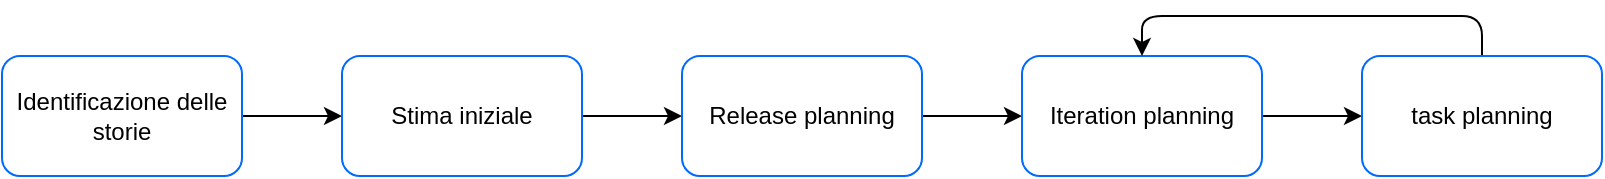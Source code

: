 <mxfile version="24.8.3">
  <diagram name="Pagina-1" id="unB9tMg7LoXDffmjVxSp">
    <mxGraphModel dx="592" dy="310" grid="1" gridSize="10" guides="1" tooltips="1" connect="1" arrows="1" fold="1" page="1" pageScale="1" pageWidth="827" pageHeight="1169" math="0" shadow="0">
      <root>
        <mxCell id="0" />
        <mxCell id="1" parent="0" />
        <mxCell id="3Agh389V7zgmcIc8nLXt-6" style="edgeStyle=orthogonalEdgeStyle;rounded=0;orthogonalLoop=1;jettySize=auto;html=1;" edge="1" parent="1" source="3Agh389V7zgmcIc8nLXt-1" target="3Agh389V7zgmcIc8nLXt-2">
          <mxGeometry relative="1" as="geometry" />
        </mxCell>
        <mxCell id="3Agh389V7zgmcIc8nLXt-1" value="Identificazione delle storie" style="rounded=1;whiteSpace=wrap;html=1;fillColor=none;strokeColor=#006aff;fillStyle=auto;" vertex="1" parent="1">
          <mxGeometry x="50" y="220" width="120" height="60" as="geometry" />
        </mxCell>
        <mxCell id="3Agh389V7zgmcIc8nLXt-7" style="edgeStyle=orthogonalEdgeStyle;rounded=0;orthogonalLoop=1;jettySize=auto;html=1;entryX=0;entryY=0.5;entryDx=0;entryDy=0;" edge="1" parent="1" source="3Agh389V7zgmcIc8nLXt-2" target="3Agh389V7zgmcIc8nLXt-3">
          <mxGeometry relative="1" as="geometry" />
        </mxCell>
        <mxCell id="3Agh389V7zgmcIc8nLXt-2" value="Stima iniziale" style="rounded=1;whiteSpace=wrap;html=1;fillColor=none;strokeColor=#006aff;fillStyle=auto;" vertex="1" parent="1">
          <mxGeometry x="220" y="220" width="120" height="60" as="geometry" />
        </mxCell>
        <mxCell id="3Agh389V7zgmcIc8nLXt-8" style="edgeStyle=orthogonalEdgeStyle;rounded=0;orthogonalLoop=1;jettySize=auto;html=1;" edge="1" parent="1" source="3Agh389V7zgmcIc8nLXt-3" target="3Agh389V7zgmcIc8nLXt-4">
          <mxGeometry relative="1" as="geometry" />
        </mxCell>
        <mxCell id="3Agh389V7zgmcIc8nLXt-3" value="Release planning" style="rounded=1;whiteSpace=wrap;html=1;fillColor=none;strokeColor=#006aff;fillStyle=auto;" vertex="1" parent="1">
          <mxGeometry x="390" y="220" width="120" height="60" as="geometry" />
        </mxCell>
        <mxCell id="3Agh389V7zgmcIc8nLXt-9" style="edgeStyle=orthogonalEdgeStyle;rounded=0;orthogonalLoop=1;jettySize=auto;html=1;entryX=0;entryY=0.5;entryDx=0;entryDy=0;" edge="1" parent="1" source="3Agh389V7zgmcIc8nLXt-4" target="3Agh389V7zgmcIc8nLXt-5">
          <mxGeometry relative="1" as="geometry" />
        </mxCell>
        <mxCell id="3Agh389V7zgmcIc8nLXt-4" value="Iteration planning" style="rounded=1;whiteSpace=wrap;html=1;fillColor=none;strokeColor=#006aff;fillStyle=auto;" vertex="1" parent="1">
          <mxGeometry x="560" y="220" width="120" height="60" as="geometry" />
        </mxCell>
        <mxCell id="3Agh389V7zgmcIc8nLXt-10" style="edgeStyle=orthogonalEdgeStyle;rounded=1;orthogonalLoop=1;jettySize=auto;html=1;entryX=0.5;entryY=0;entryDx=0;entryDy=0;curved=0;" edge="1" parent="1" source="3Agh389V7zgmcIc8nLXt-5" target="3Agh389V7zgmcIc8nLXt-4">
          <mxGeometry relative="1" as="geometry">
            <Array as="points">
              <mxPoint x="790" y="200" />
              <mxPoint x="620" y="200" />
            </Array>
          </mxGeometry>
        </mxCell>
        <mxCell id="3Agh389V7zgmcIc8nLXt-5" value="task planning" style="rounded=1;whiteSpace=wrap;html=1;fillColor=none;strokeColor=#006aff;fillStyle=auto;" vertex="1" parent="1">
          <mxGeometry x="730" y="220" width="120" height="60" as="geometry" />
        </mxCell>
      </root>
    </mxGraphModel>
  </diagram>
</mxfile>

